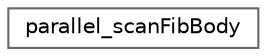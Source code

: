 digraph "类继承关系图"
{
 // LATEX_PDF_SIZE
  bgcolor="transparent";
  edge [fontname=Helvetica,fontsize=10,labelfontname=Helvetica,labelfontsize=10];
  node [fontname=Helvetica,fontsize=10,shape=box,height=0.2,width=0.4];
  rankdir="LR";
  Node0 [id="Node000000",label="parallel_scanFibBody",height=0.2,width=0.4,color="grey40", fillcolor="white", style="filled",URL="$structparallel__scan_fib_body.html",tooltip="Functor for parallel_scan"];
}

